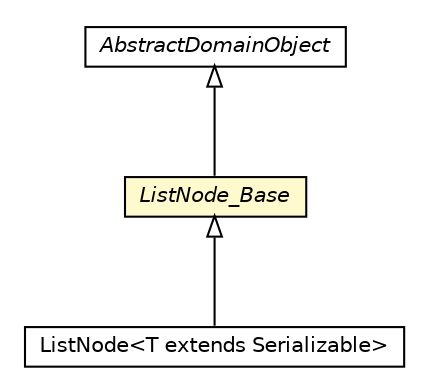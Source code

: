 #!/usr/local/bin/dot
#
# Class diagram 
# Generated by UMLGraph version 5.1 (http://www.umlgraph.org/)
#

digraph G {
	edge [fontname="Helvetica",fontsize=10,labelfontname="Helvetica",labelfontsize=10];
	node [fontname="Helvetica",fontsize=10,shape=plaintext];
	nodesep=0.25;
	ranksep=0.5;
	// pt.ist.fenixframework.core.AbstractDomainObject
	c79150 [label=<<table title="pt.ist.fenixframework.core.AbstractDomainObject" border="0" cellborder="1" cellspacing="0" cellpadding="2" port="p" href="../../core/AbstractDomainObject.html">
		<tr><td><table border="0" cellspacing="0" cellpadding="1">
<tr><td align="center" balign="center"><font face="Helvetica-Oblique"> AbstractDomainObject </font></td></tr>
		</table></td></tr>
		</table>>, fontname="Helvetica", fontcolor="black", fontsize=10.0];
	// pt.ist.fenixframework.adt.linkedlist.ListNode_Base
	c79272 [label=<<table title="pt.ist.fenixframework.adt.linkedlist.ListNode_Base" border="0" cellborder="1" cellspacing="0" cellpadding="2" port="p" bgcolor="lemonChiffon" href="./ListNode_Base.html">
		<tr><td><table border="0" cellspacing="0" cellpadding="1">
<tr><td align="center" balign="center"><font face="Helvetica-Oblique"> ListNode_Base </font></td></tr>
		</table></td></tr>
		</table>>, fontname="Helvetica", fontcolor="black", fontsize=10.0];
	// pt.ist.fenixframework.adt.linkedlist.ListNode<T extends java.io.Serializable>
	c79273 [label=<<table title="pt.ist.fenixframework.adt.linkedlist.ListNode" border="0" cellborder="1" cellspacing="0" cellpadding="2" port="p" href="./ListNode.html">
		<tr><td><table border="0" cellspacing="0" cellpadding="1">
<tr><td align="center" balign="center"> ListNode&lt;T extends Serializable&gt; </td></tr>
		</table></td></tr>
		</table>>, fontname="Helvetica", fontcolor="black", fontsize=10.0];
	//pt.ist.fenixframework.adt.linkedlist.ListNode_Base extends pt.ist.fenixframework.core.AbstractDomainObject
	c79150:p -> c79272:p [dir=back,arrowtail=empty];
	//pt.ist.fenixframework.adt.linkedlist.ListNode<T extends java.io.Serializable> extends pt.ist.fenixframework.adt.linkedlist.ListNode_Base
	c79272:p -> c79273:p [dir=back,arrowtail=empty];
}

